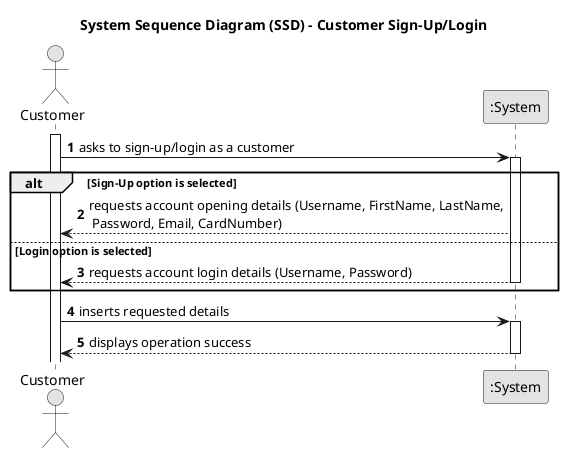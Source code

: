 @startuml
skinparam monochrome true
skinparam packageStyle rectangle
skinparam shadowing false

title System Sequence Diagram (SSD) - Customer Sign-Up/Login

autonumber

actor "Customer" as CUSTOMER
participant ":System" as System

activate CUSTOMER

    CUSTOMER -> System : asks to sign-up/login as a customer
    activate System

    alt Sign-Up option is selected
       System --> CUSTOMER : requests account opening details (Username, FirstName, LastName,\n Password, Email, CardNumber)

    else Login option is selected
        System --> CUSTOMER : requests account login details (Username, Password)

    deactivate System
    end

    CUSTOMER -> System : inserts requested details
    activate System

        System --> CUSTOMER : displays operation success
    deactivate System

@enduml